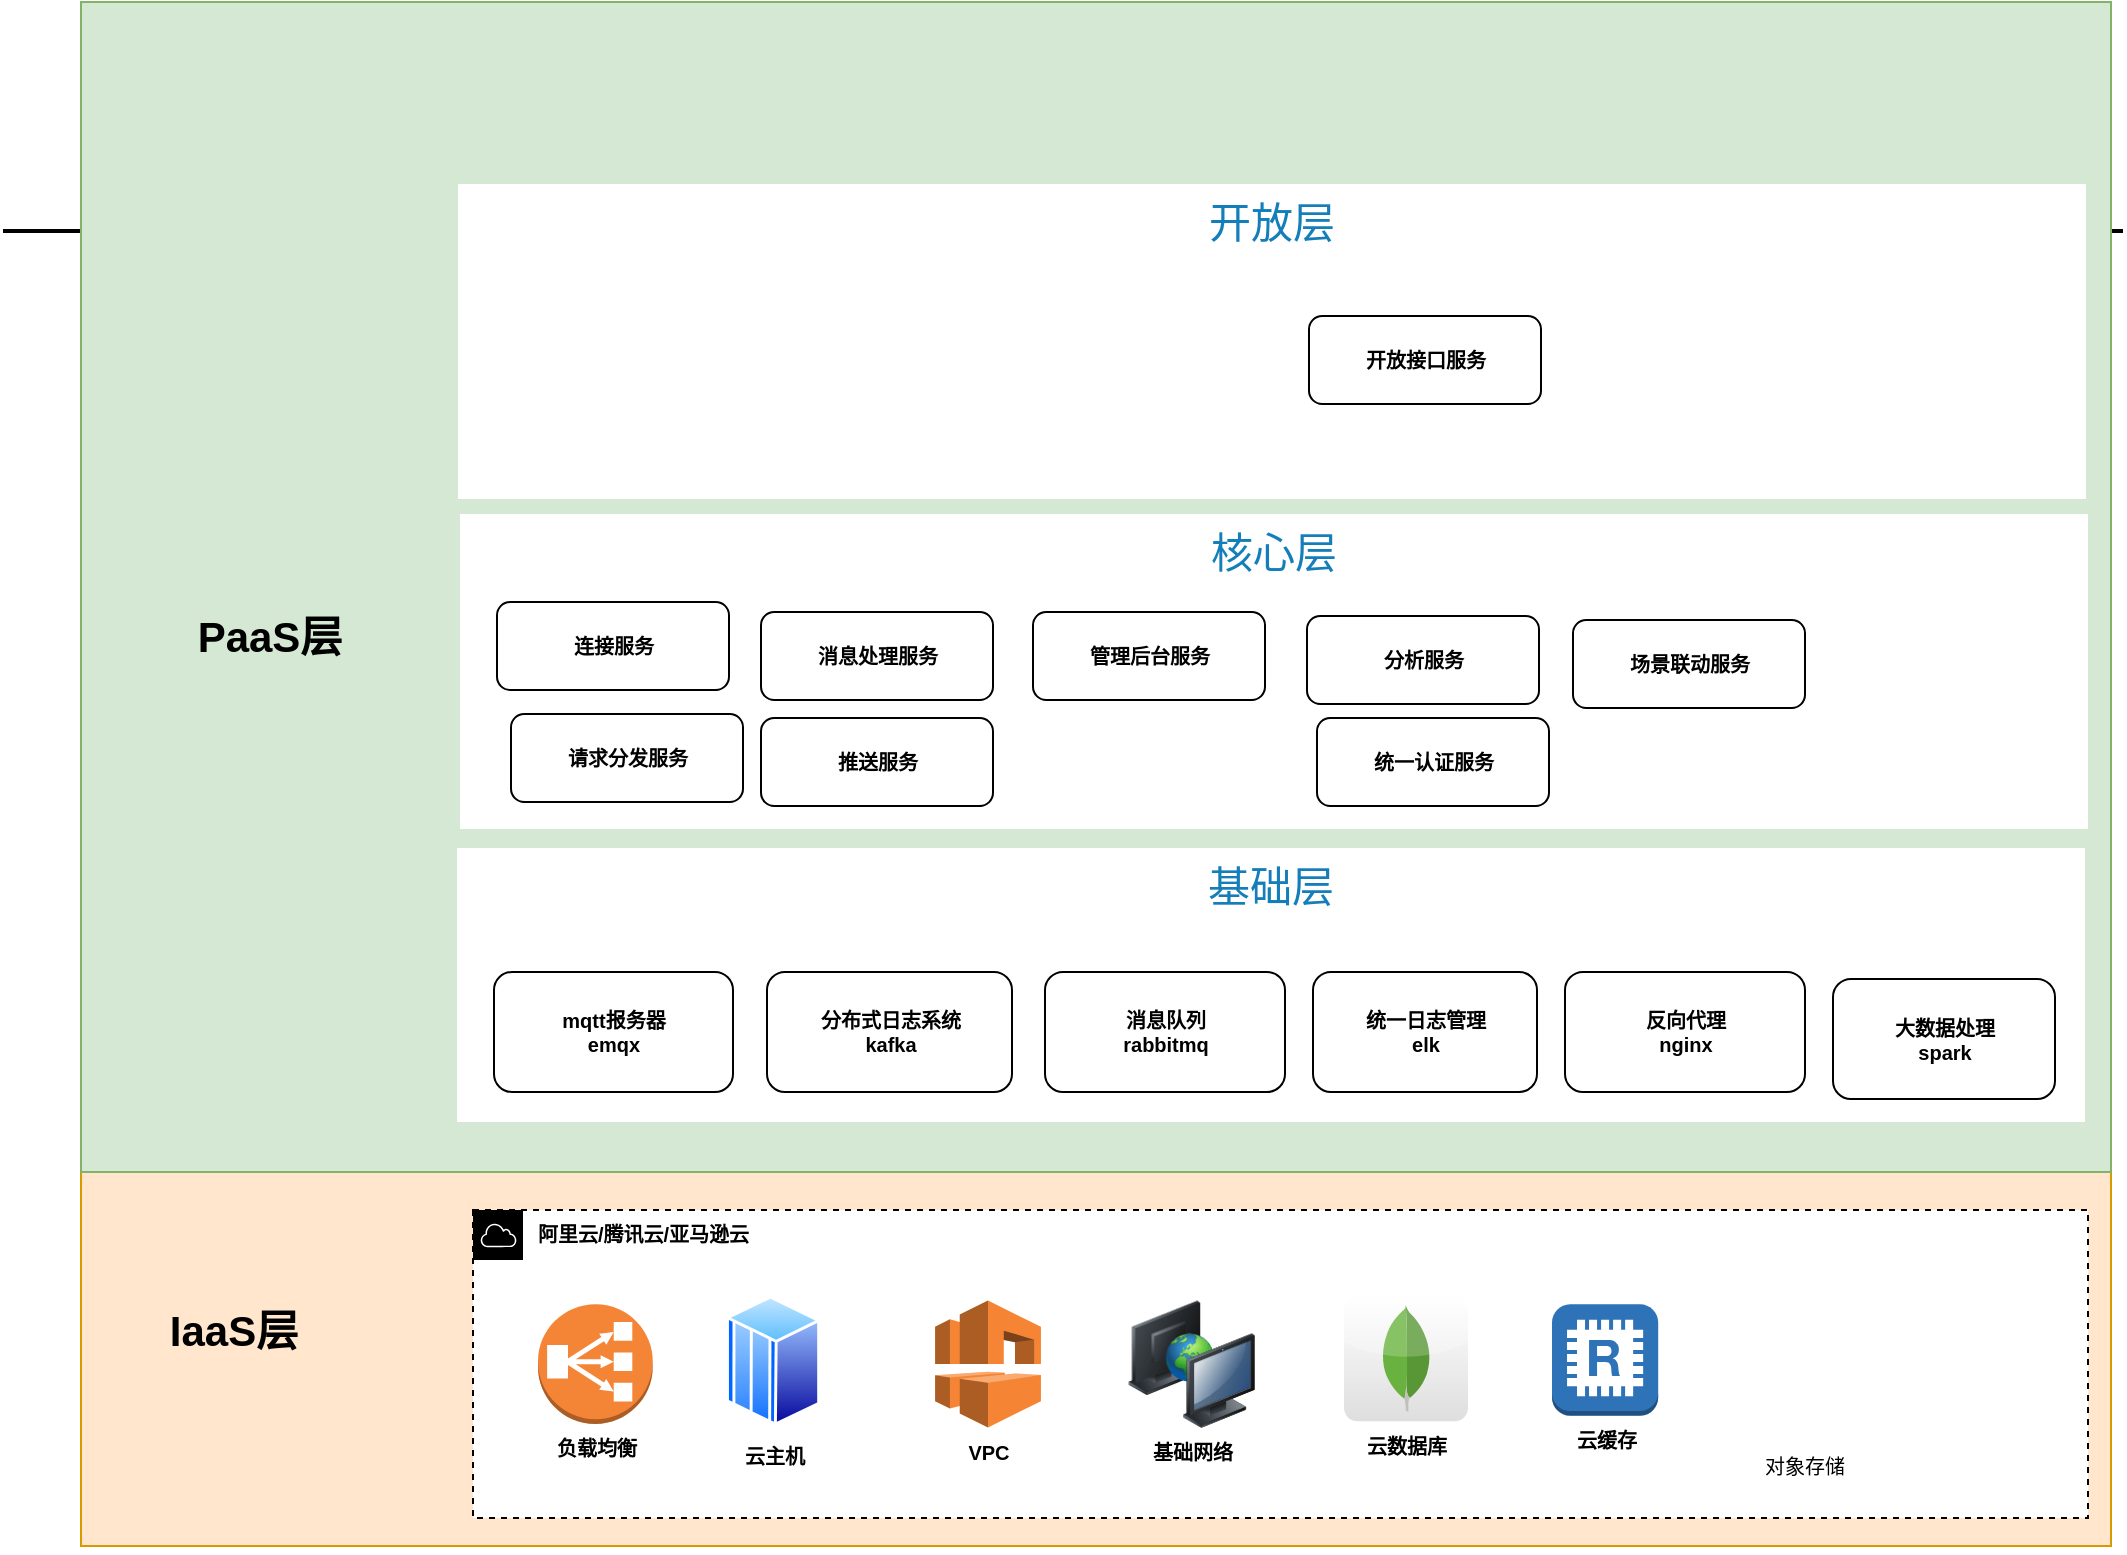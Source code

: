 <mxfile version="14.6.13" type="github">
  <diagram id="Ht1M8jgEwFfnCIfOTk4-" name="Page-1">
    <mxGraphModel dx="1382" dy="760" grid="0" gridSize="10" guides="1" tooltips="1" connect="1" arrows="1" fold="1" page="1" pageScale="1" pageWidth="1169" pageHeight="827" math="0" shadow="0">
      <root>
        <mxCell id="0" />
        <mxCell id="1" parent="0" />
        <mxCell id="gMzUMs-5NFaY0qNwN4Kw-2" value="IaaS层" style="rounded=0;whiteSpace=wrap;html=1;fontSize=21;fillColor=#ffe6cc;strokeColor=#d79b00;" vertex="1" parent="1">
          <mxGeometry x="91.5" y="615" width="1015" height="187" as="geometry" />
        </mxCell>
        <mxCell id="Ln0wYWGK2Pg7mDHhLt9o-11" value="阿里云/腾讯云/亚马逊云" style="points=[[0,0],[0.25,0],[0.5,0],[0.75,0],[1,0],[1,0.25],[1,0.5],[1,0.75],[1,1],[0.75,1],[0.5,1],[0.25,1],[0,1],[0,0.75],[0,0.5],[0,0.25]];outlineConnect=0;html=1;whiteSpace=wrap;fontSize=10;fontStyle=1;shape=mxgraph.aws4.group;grIcon=mxgraph.aws4.group_aws_cloud;verticalAlign=top;align=left;spacingLeft=30;dashed=1;" parent="1" vertex="1">
          <mxGeometry x="287.5" y="634" width="807.5" height="154" as="geometry" />
        </mxCell>
        <mxCell id="SCVMTBWpLvtzJIhz15lM-1" value="" style="line;strokeWidth=2;html=1;fontSize=14;" parent="1" vertex="1">
          <mxGeometry x="52.5" y="139.5" width="1060" height="10" as="geometry" />
        </mxCell>
        <mxCell id="Ln0wYWGK2Pg7mDHhLt9o-27" style="edgeStyle=none;shape=link;rounded=0;orthogonalLoop=1;jettySize=auto;html=1;exitX=1;exitY=1;exitDx=0;exitDy=0;fontStyle=1" parent="1" source="Ln0wYWGK2Pg7mDHhLt9o-11" target="Ln0wYWGK2Pg7mDHhLt9o-11" edge="1">
          <mxGeometry relative="1" as="geometry" />
        </mxCell>
        <mxCell id="1yn95lNJv_hw5B5bu8lK-14" value="&lt;font color=&quot;#000000&quot; style=&quot;font-size: 10px;&quot;&gt;云缓存&lt;/font&gt;" style="outlineConnect=0;dashed=0;verticalLabelPosition=bottom;verticalAlign=top;align=center;html=1;shape=mxgraph.aws3.redis;fillColor=#2E73B8;gradientColor=none;fontColor=#FFFFFF;fontStyle=1;fontSize=10;" parent="1" vertex="1">
          <mxGeometry x="827" y="681.13" width="53.1" height="55.75" as="geometry" />
        </mxCell>
        <mxCell id="gMzUMs-5NFaY0qNwN4Kw-1" value="IaaS层" style="text;html=1;strokeColor=none;fillColor=none;align=center;verticalAlign=middle;whiteSpace=wrap;rounded=0;fontSize=21;fontStyle=1" vertex="1" parent="1">
          <mxGeometry x="117" y="684" width="102" height="20" as="geometry" />
        </mxCell>
        <mxCell id="gMzUMs-5NFaY0qNwN4Kw-5" value="PaaS层" style="rounded=0;whiteSpace=wrap;html=1;fontSize=21;fillColor=#d5e8d4;strokeColor=#82b366;" vertex="1" parent="1">
          <mxGeometry x="91.5" y="30" width="1015" height="585" as="geometry" />
        </mxCell>
        <mxCell id="gMzUMs-5NFaY0qNwN4Kw-11" value="云数据库" style="dashed=0;outlineConnect=0;html=1;align=center;labelPosition=center;verticalLabelPosition=bottom;verticalAlign=top;shape=mxgraph.webicons.mongodb;gradientColor=#DFDEDE;fontSize=10;fontStyle=1" vertex="1" parent="1">
          <mxGeometry x="723" y="676.63" width="62" height="63" as="geometry" />
        </mxCell>
        <mxCell id="gMzUMs-5NFaY0qNwN4Kw-12" value="VPC" style="outlineConnect=0;dashed=0;verticalLabelPosition=bottom;verticalAlign=top;align=center;html=1;shape=mxgraph.aws3.vpc;fillColor=#F58534;gradientColor=none;fontSize=10;fontStyle=1" vertex="1" parent="1">
          <mxGeometry x="518.55" y="679.25" width="52.91" height="63.5" as="geometry" />
        </mxCell>
        <mxCell id="gMzUMs-5NFaY0qNwN4Kw-13" value="负载均衡" style="outlineConnect=0;dashed=0;verticalLabelPosition=bottom;verticalAlign=top;align=center;html=1;shape=mxgraph.aws3.classic_load_balancer;fillColor=#F58536;gradientColor=none;fontSize=10;fontStyle=1" vertex="1" parent="1">
          <mxGeometry x="320" y="681.13" width="57.38" height="59.87" as="geometry" />
        </mxCell>
        <mxCell id="gMzUMs-5NFaY0qNwN4Kw-14" value="基础网络" style="image;html=1;image=img/lib/clip_art/computers/Network_2_128x128.png;fontSize=10;fontStyle=1" vertex="1" parent="1">
          <mxGeometry x="615" y="679.26" width="63.62" height="63.62" as="geometry" />
        </mxCell>
        <mxCell id="gMzUMs-5NFaY0qNwN4Kw-15" value="对象存储" style="shape=image;html=1;verticalAlign=top;verticalLabelPosition=bottom;labelBackgroundColor=#ffffff;imageAspect=0;aspect=fixed;image=https://cdn4.iconfinder.com/data/icons/small-n-flat/24/floppy-128.png;fontSize=10;" vertex="1" parent="1">
          <mxGeometry x="918" y="681.13" width="69" height="69" as="geometry" />
        </mxCell>
        <mxCell id="gMzUMs-5NFaY0qNwN4Kw-18" value="云主机" style="aspect=fixed;perimeter=ellipsePerimeter;html=1;align=center;shadow=0;dashed=0;spacingTop=3;image;image=img/lib/active_directory/mainframe_host.svg;fontSize=10;fontStyle=1" vertex="1" parent="1">
          <mxGeometry x="414" y="676.63" width="47.07" height="65.37" as="geometry" />
        </mxCell>
        <mxCell id="gMzUMs-5NFaY0qNwN4Kw-32" value="PaaS层" style="text;html=1;strokeColor=none;fillColor=none;align=center;verticalAlign=middle;whiteSpace=wrap;rounded=0;fontSize=21;fontStyle=1" vertex="1" parent="1">
          <mxGeometry x="134.5" y="337" width="102" height="20" as="geometry" />
        </mxCell>
        <mxCell id="gMzUMs-5NFaY0qNwN4Kw-17" value="基础层" style="dashed=1;verticalAlign=top;fontStyle=0;fontColor=#147EBA;fontSize=21;strokeColor=none;" vertex="1" parent="1">
          <mxGeometry x="279.5" y="453" width="814" height="137" as="geometry" />
        </mxCell>
        <mxCell id="gMzUMs-5NFaY0qNwN4Kw-7" value="分布式日志系统&lt;br style=&quot;font-size: 10px;&quot;&gt;kafka" style="rounded=1;whiteSpace=wrap;html=1;fontSize=10;fontStyle=1" vertex="1" parent="1">
          <mxGeometry x="434.5" y="515" width="122.5" height="60" as="geometry" />
        </mxCell>
        <mxCell id="gMzUMs-5NFaY0qNwN4Kw-9" value="消息队列&lt;br style=&quot;font-size: 10px;&quot;&gt;rabbitmq" style="rounded=1;whiteSpace=wrap;html=1;fontSize=10;fontStyle=1" vertex="1" parent="1">
          <mxGeometry x="573.5" y="515" width="120" height="60" as="geometry" />
        </mxCell>
        <mxCell id="gMzUMs-5NFaY0qNwN4Kw-10" value="统一日志管理&lt;br style=&quot;font-size: 10px&quot;&gt;elk" style="rounded=1;whiteSpace=wrap;html=1;fontSize=10;fontStyle=1" vertex="1" parent="1">
          <mxGeometry x="707.5" y="515" width="112" height="60" as="geometry" />
        </mxCell>
        <mxCell id="gMzUMs-5NFaY0qNwN4Kw-16" value="mqtt报务器&lt;br&gt;emqx" style="rounded=1;whiteSpace=wrap;html=1;fontSize=10;fontStyle=1" vertex="1" parent="1">
          <mxGeometry x="298" y="515" width="119.5" height="60" as="geometry" />
        </mxCell>
        <mxCell id="gMzUMs-5NFaY0qNwN4Kw-28" value="大数据处理&lt;br&gt;spark" style="rounded=1;whiteSpace=wrap;html=1;fontSize=10;fontStyle=1" vertex="1" parent="1">
          <mxGeometry x="967.5" y="518.5" width="111" height="60" as="geometry" />
        </mxCell>
        <mxCell id="gMzUMs-5NFaY0qNwN4Kw-31" value="反向代理&lt;br style=&quot;font-size: 10px&quot;&gt;nginx" style="rounded=1;whiteSpace=wrap;html=1;fontSize=10;fontStyle=1" vertex="1" parent="1">
          <mxGeometry x="833.5" y="515" width="120" height="60" as="geometry" />
        </mxCell>
        <mxCell id="gMzUMs-5NFaY0qNwN4Kw-33" value="核心层" style="dashed=1;verticalAlign=top;fontStyle=0;fontColor=#147EBA;fontSize=21;strokeColor=none;" vertex="1" parent="1">
          <mxGeometry x="281" y="286" width="814" height="157.5" as="geometry" />
        </mxCell>
        <mxCell id="gMzUMs-5NFaY0qNwN4Kw-19" value="连接服务" style="rounded=1;whiteSpace=wrap;html=1;fontSize=10;fontStyle=1" vertex="1" parent="1">
          <mxGeometry x="299.5" y="330" width="116" height="44" as="geometry" />
        </mxCell>
        <mxCell id="gMzUMs-5NFaY0qNwN4Kw-21" value="消息处理服务" style="rounded=1;whiteSpace=wrap;html=1;fontSize=10;fontStyle=1" vertex="1" parent="1">
          <mxGeometry x="431.5" y="335" width="116" height="44" as="geometry" />
        </mxCell>
        <mxCell id="gMzUMs-5NFaY0qNwN4Kw-22" value="管理后台服务" style="rounded=1;whiteSpace=wrap;html=1;fontSize=10;fontStyle=1" vertex="1" parent="1">
          <mxGeometry x="567.5" y="335" width="116" height="44" as="geometry" />
        </mxCell>
        <mxCell id="gMzUMs-5NFaY0qNwN4Kw-23" value="分析服务" style="rounded=1;whiteSpace=wrap;html=1;fontSize=10;fontStyle=1" vertex="1" parent="1">
          <mxGeometry x="704.5" y="337" width="116" height="44" as="geometry" />
        </mxCell>
        <mxCell id="gMzUMs-5NFaY0qNwN4Kw-24" value="场景联动服务" style="rounded=1;whiteSpace=wrap;html=1;fontSize=10;fontStyle=1" vertex="1" parent="1">
          <mxGeometry x="837.5" y="339" width="116" height="44" as="geometry" />
        </mxCell>
        <mxCell id="gMzUMs-5NFaY0qNwN4Kw-25" value="统一认证服务" style="rounded=1;whiteSpace=wrap;html=1;fontSize=10;fontStyle=1" vertex="1" parent="1">
          <mxGeometry x="709.5" y="388" width="116" height="44" as="geometry" />
        </mxCell>
        <mxCell id="gMzUMs-5NFaY0qNwN4Kw-26" value="请求分发服务" style="rounded=1;whiteSpace=wrap;html=1;fontSize=10;fontStyle=1" vertex="1" parent="1">
          <mxGeometry x="306.5" y="386" width="116" height="44" as="geometry" />
        </mxCell>
        <mxCell id="gMzUMs-5NFaY0qNwN4Kw-27" value="推送服务" style="rounded=1;whiteSpace=wrap;html=1;fontSize=10;fontStyle=1" vertex="1" parent="1">
          <mxGeometry x="431.5" y="388" width="116" height="44" as="geometry" />
        </mxCell>
        <mxCell id="gMzUMs-5NFaY0qNwN4Kw-34" value="开放层" style="dashed=1;verticalAlign=top;fontStyle=0;fontColor=#147EBA;fontSize=21;strokeColor=none;" vertex="1" parent="1">
          <mxGeometry x="280" y="121" width="814" height="157.5" as="geometry" />
        </mxCell>
        <mxCell id="gMzUMs-5NFaY0qNwN4Kw-29" value="开放接口服务" style="rounded=1;whiteSpace=wrap;html=1;fontSize=10;fontStyle=1" vertex="1" parent="1">
          <mxGeometry x="705.5" y="187" width="116" height="44" as="geometry" />
        </mxCell>
      </root>
    </mxGraphModel>
  </diagram>
</mxfile>
